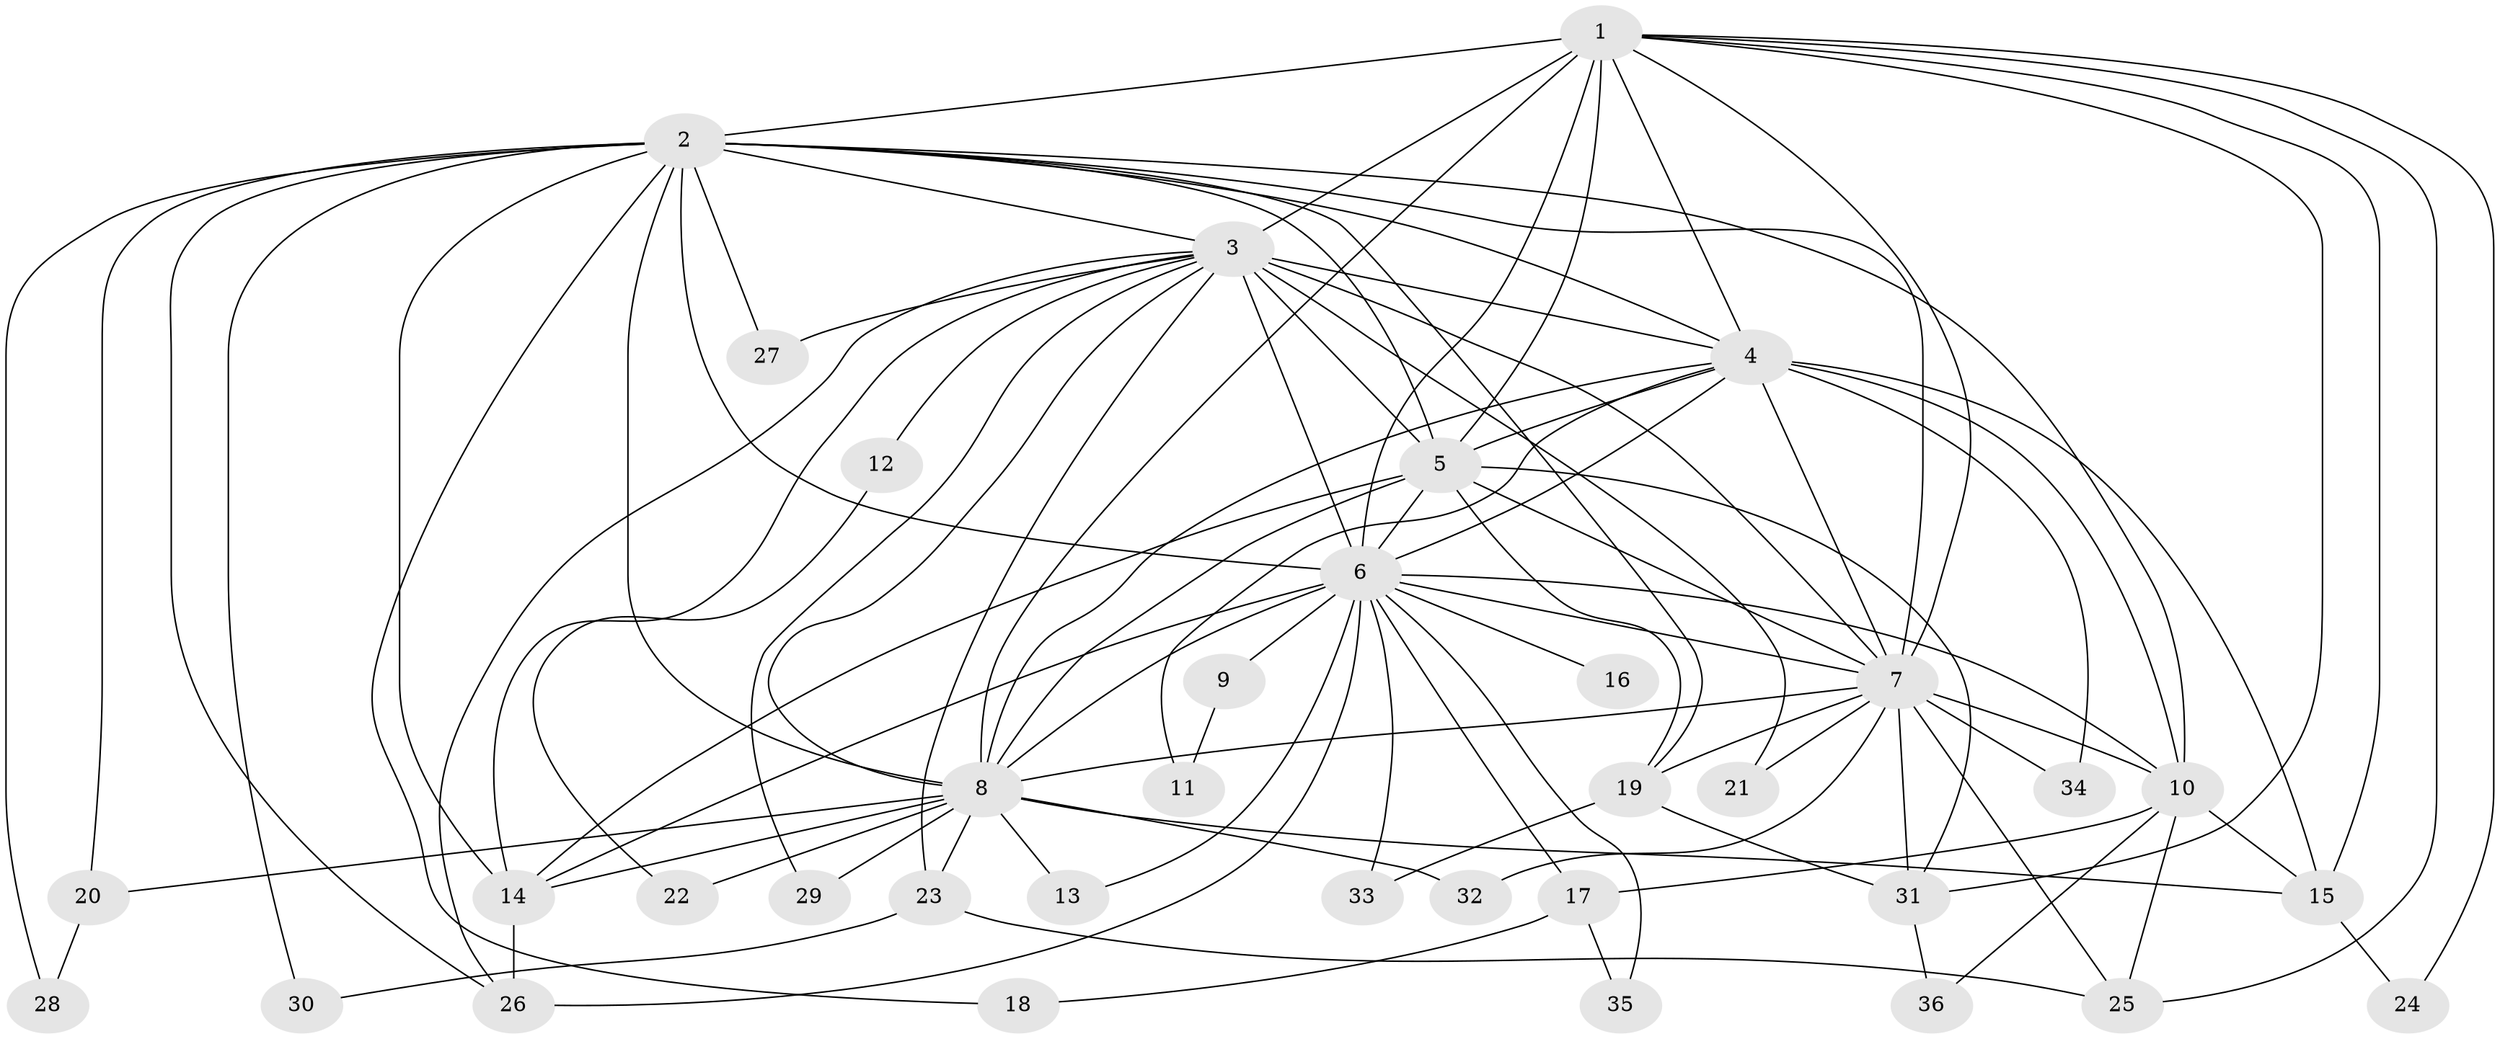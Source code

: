 // original degree distribution, {14: 0.028169014084507043, 19: 0.04225352112676056, 15: 0.014084507042253521, 11: 0.028169014084507043, 24: 0.014084507042253521, 21: 0.014084507042253521, 3: 0.2112676056338028, 5: 0.04225352112676056, 2: 0.4788732394366197, 7: 0.014084507042253521, 4: 0.11267605633802817}
// Generated by graph-tools (version 1.1) at 2025/35/03/09/25 02:35:14]
// undirected, 36 vertices, 95 edges
graph export_dot {
graph [start="1"]
  node [color=gray90,style=filled];
  1;
  2;
  3;
  4;
  5;
  6;
  7;
  8;
  9;
  10;
  11;
  12;
  13;
  14;
  15;
  16;
  17;
  18;
  19;
  20;
  21;
  22;
  23;
  24;
  25;
  26;
  27;
  28;
  29;
  30;
  31;
  32;
  33;
  34;
  35;
  36;
  1 -- 2 [weight=2.0];
  1 -- 3 [weight=1.0];
  1 -- 4 [weight=1.0];
  1 -- 5 [weight=3.0];
  1 -- 6 [weight=1.0];
  1 -- 7 [weight=1.0];
  1 -- 8 [weight=1.0];
  1 -- 15 [weight=1.0];
  1 -- 24 [weight=1.0];
  1 -- 25 [weight=1.0];
  1 -- 31 [weight=1.0];
  2 -- 3 [weight=2.0];
  2 -- 4 [weight=2.0];
  2 -- 5 [weight=4.0];
  2 -- 6 [weight=3.0];
  2 -- 7 [weight=2.0];
  2 -- 8 [weight=10.0];
  2 -- 10 [weight=1.0];
  2 -- 14 [weight=1.0];
  2 -- 18 [weight=1.0];
  2 -- 19 [weight=1.0];
  2 -- 20 [weight=1.0];
  2 -- 26 [weight=1.0];
  2 -- 27 [weight=1.0];
  2 -- 28 [weight=1.0];
  2 -- 30 [weight=1.0];
  3 -- 4 [weight=1.0];
  3 -- 5 [weight=3.0];
  3 -- 6 [weight=2.0];
  3 -- 7 [weight=2.0];
  3 -- 8 [weight=1.0];
  3 -- 12 [weight=1.0];
  3 -- 14 [weight=1.0];
  3 -- 21 [weight=1.0];
  3 -- 23 [weight=1.0];
  3 -- 26 [weight=1.0];
  3 -- 27 [weight=1.0];
  3 -- 29 [weight=1.0];
  4 -- 5 [weight=2.0];
  4 -- 6 [weight=2.0];
  4 -- 7 [weight=2.0];
  4 -- 8 [weight=1.0];
  4 -- 10 [weight=1.0];
  4 -- 11 [weight=1.0];
  4 -- 15 [weight=2.0];
  4 -- 34 [weight=1.0];
  5 -- 6 [weight=2.0];
  5 -- 7 [weight=2.0];
  5 -- 8 [weight=2.0];
  5 -- 14 [weight=1.0];
  5 -- 19 [weight=1.0];
  5 -- 31 [weight=1.0];
  6 -- 7 [weight=1.0];
  6 -- 8 [weight=2.0];
  6 -- 9 [weight=1.0];
  6 -- 10 [weight=1.0];
  6 -- 13 [weight=1.0];
  6 -- 14 [weight=1.0];
  6 -- 16 [weight=1.0];
  6 -- 17 [weight=1.0];
  6 -- 26 [weight=1.0];
  6 -- 33 [weight=1.0];
  6 -- 35 [weight=1.0];
  7 -- 8 [weight=3.0];
  7 -- 10 [weight=1.0];
  7 -- 19 [weight=2.0];
  7 -- 21 [weight=1.0];
  7 -- 25 [weight=1.0];
  7 -- 31 [weight=1.0];
  7 -- 32 [weight=1.0];
  7 -- 34 [weight=1.0];
  8 -- 13 [weight=1.0];
  8 -- 14 [weight=2.0];
  8 -- 15 [weight=2.0];
  8 -- 20 [weight=1.0];
  8 -- 22 [weight=1.0];
  8 -- 23 [weight=1.0];
  8 -- 29 [weight=1.0];
  8 -- 32 [weight=1.0];
  9 -- 11 [weight=1.0];
  10 -- 15 [weight=1.0];
  10 -- 17 [weight=1.0];
  10 -- 25 [weight=1.0];
  10 -- 36 [weight=1.0];
  12 -- 22 [weight=1.0];
  14 -- 26 [weight=2.0];
  15 -- 24 [weight=1.0];
  17 -- 18 [weight=1.0];
  17 -- 35 [weight=1.0];
  19 -- 31 [weight=1.0];
  19 -- 33 [weight=1.0];
  20 -- 28 [weight=1.0];
  23 -- 25 [weight=1.0];
  23 -- 30 [weight=1.0];
  31 -- 36 [weight=1.0];
}
